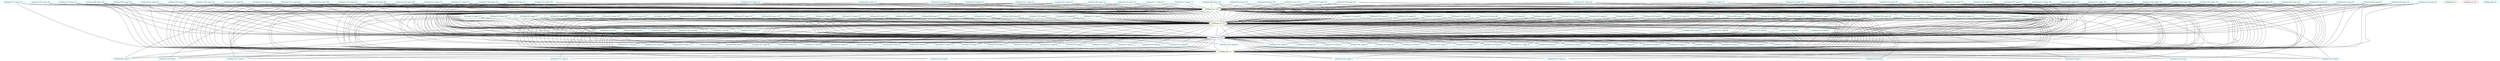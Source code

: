 graph {
"VarName('t8',temp)"[color=cyan,label="VarName('t8',temp).0"]
"VarName('t129',temp)"[color=cyan,label="VarName('t129',temp).1"]
"VarName('t128',temp)"[color=cyan,label="VarName('t128',temp).2"]
"VarName('t9',temp)"[color=cyan,label="VarName('t9',temp).3"]
"VarName('t125',temp)"[color=cyan,label="VarName('t125',temp).4"]
"VarName('t124',temp)"[color=cyan,label="VarName('t124',temp).5"]
"VarName('t127',temp)"[color=cyan,label="VarName('t127',temp).6"]
"ASMReg('edi')"[color=forestgreen,label="ASMReg('edi').7"]
"VarName('t121',temp)"[color=cyan,label="VarName('t121',temp).8"]
"VarName('t120',temp)"[color=cyan,label="VarName('t120',temp).9"]
"VarName('t123',temp)"[color=cyan,label="VarName('t123',temp).10"]
"VarName('t122',temp)"[color=cyan,label="VarName('t122',temp).11"]
"ASMReg('edx')"[color=yellow,label="ASMReg('edx').12"]
"VarName('t58',temp)"[color=cyan,label="VarName('t58',temp).13"]
"VarName('t59',temp)"[color=cyan,label="VarName('t59',temp).14"]
"VarName('t56',temp)"[color=cyan,label="VarName('t56',temp).15"]
"VarName('t57',temp)"[color=cyan,label="VarName('t57',temp).16"]
"VarName('t54',temp)"[color=cyan,label="VarName('t54',temp).17"]
"VarName('t55',temp)"[color=cyan,label="VarName('t55',temp).18"]
"VarName('t52',temp)"[color=cyan,label="VarName('t52',temp).19"]
"VarName('t53',temp)"[color=cyan,label="VarName('t53',temp).20"]
"VarName('t50',temp)"[color=cyan,label="VarName('t50',temp).21"]
"VarName('t51',temp)"[color=cyan,label="VarName('t51',temp).22"]
"VarName('a',user)"[color=cyan,label="VarName('a',user).23"]
"VarName('t126',temp)"[color=cyan,label="VarName('t126',temp).24"]
"VarName('t101',temp)"[color=cyan,label="VarName('t101',temp).25"]
"VarName('t138',temp)"[color=cyan,label="VarName('t138',temp).26"]
"VarName('t139',temp)"[color=cyan,label="VarName('t139',temp).27"]
"VarName('t136',temp)"[color=cyan,label="VarName('t136',temp).28"]
"VarName('t137',temp)"[color=cyan,label="VarName('t137',temp).29"]
"VarName('t134',temp)"[color=cyan,label="VarName('t134',temp).30"]
"VarName('t135',temp)"[color=cyan,label="VarName('t135',temp).31"]
"VarName('t132',temp)"[color=cyan,label="VarName('t132',temp).32"]
"VarName('t133',temp)"[color=cyan,label="VarName('t133',temp).33"]
"VarName('t130',temp)"[color=cyan,label="VarName('t130',temp).34"]
"VarName('t131',temp)"[color=cyan,label="VarName('t131',temp).35"]
"VarName('t38',temp)"[color=cyan,label="VarName('t38',temp).36"]
"VarName('t39',temp)"[color=cyan,label="VarName('t39',temp).37"]
"VarName('t30',temp)"[color=cyan,label="VarName('t30',temp).38"]
"VarName('t31',temp)"[color=cyan,label="VarName('t31',temp).39"]
"VarName('t32',temp)"[color=cyan,label="VarName('t32',temp).40"]
"VarName('t33',temp)"[color=cyan,label="VarName('t33',temp).41"]
"VarName('t34',temp)"[color=cyan,label="VarName('t34',temp).42"]
"VarName('t35',temp)"[color=cyan,label="VarName('t35',temp).43"]
"VarName('t36',temp)"[color=cyan,label="VarName('t36',temp).44"]
"VarName('t37',temp)"[color=cyan,label="VarName('t37',temp).45"]
"VarName('t49',temp)"[color=cyan,label="VarName('t49',temp).46"]
"VarName('t48',temp)"[color=cyan,label="VarName('t48',temp).47"]
"VarName('t45',temp)"[color=cyan,label="VarName('t45',temp).48"]
"VarName('t44',temp)"[color=cyan,label="VarName('t44',temp).49"]
"VarName('t47',temp)"[color=cyan,label="VarName('t47',temp).50"]
"VarName('t46',temp)"[color=cyan,label="VarName('t46',temp).51"]
"VarName('t41',temp)"[color=cyan,label="VarName('t41',temp).52"]
"VarName('t40',temp)"[color=cyan,label="VarName('t40',temp).53"]
"VarName('t43',temp)"[color=cyan,label="VarName('t43',temp).54"]
"VarName('t42',temp)"[color=cyan,label="VarName('t42',temp).55"]
"ASMReg('esi')"[color=brown,label="ASMReg('esi').56"]
"ASMReg('ebx')"[color=cyan,label="ASMReg('ebx').57"]
"ASMReg('esp')"[color=blue,label="ASMReg('esp').58"]
"VarName('z',user)"[color=cyan,label="VarName('z',user).59"]
"VarName('t107',temp)"[color=cyan,label="VarName('t107',temp).60"]
"VarName('t106',temp)"[color=cyan,label="VarName('t106',temp).61"]
"VarName('t105',temp)"[color=cyan,label="VarName('t105',temp).62"]
"VarName('t104',temp)"[color=cyan,label="VarName('t104',temp).63"]
"VarName('t103',temp)"[color=cyan,label="VarName('t103',temp).64"]
"VarName('t102',temp)"[color=cyan,label="VarName('t102',temp).65"]
"VarName('b',user)"[color=cyan,label="VarName('b',user).66"]
"VarName('t100',temp)"[color=cyan,label="VarName('t100',temp).67"]
"VarName('t109',temp)"[color=cyan,label="VarName('t109',temp).68"]
"VarName('t108',temp)"[color=cyan,label="VarName('t108',temp).69"]
"ASMReg('ecx')"[color=orange,label="ASMReg('ecx').70"]
"VarName('t69',temp)"[color=cyan,label="VarName('t69',temp).71"]
"VarName('t68',temp)"[color=cyan,label="VarName('t68',temp).72"]
"VarName('t63',temp)"[color=cyan,label="VarName('t63',temp).73"]
"VarName('t62',temp)"[color=cyan,label="VarName('t62',temp).74"]
"VarName('t61',temp)"[color=cyan,label="VarName('t61',temp).75"]
"VarName('t60',temp)"[color=cyan,label="VarName('t60',temp).76"]
"VarName('t67',temp)"[color=cyan,label="VarName('t67',temp).77"]
"VarName('t66',temp)"[color=cyan,label="VarName('t66',temp).78"]
"VarName('t65',temp)"[color=cyan,label="VarName('t65',temp).79"]
"VarName('t64',temp)"[color=cyan,label="VarName('t64',temp).80"]
"VarName('t110',temp)"[color=cyan,label="VarName('t110',temp).81"]
"VarName('t111',temp)"[color=cyan,label="VarName('t111',temp).82"]
"VarName('t112',temp)"[color=cyan,label="VarName('t112',temp).83"]
"VarName('t113',temp)"[color=cyan,label="VarName('t113',temp).84"]
"VarName('t114',temp)"[color=cyan,label="VarName('t114',temp).85"]
"VarName('t115',temp)"[color=cyan,label="VarName('t115',temp).86"]
"VarName('t116',temp)"[color=cyan,label="VarName('t116',temp).87"]
"VarName('t117',temp)"[color=cyan,label="VarName('t117',temp).88"]
"VarName('t118',temp)"[color=cyan,label="VarName('t118',temp).89"]
"VarName('t119',temp)"[color=cyan,label="VarName('t119',temp).90"]
"VarName('t161',temp)"[color=cyan,label="VarName('t161',temp).91"]
"VarName('t160',temp)"[color=cyan,label="VarName('t160',temp).92"]
"VarName('t163',temp)"[color=cyan,label="VarName('t163',temp).93"]
"VarName('t162',temp)"[color=cyan,label="VarName('t162',temp).94"]
"VarName('t165',temp)"[color=cyan,label="VarName('t165',temp).95"]
"VarName('t164',temp)"[color=cyan,label="VarName('t164',temp).96"]
"VarName('t167',temp)"[color=cyan,label="VarName('t167',temp).97"]
"VarName('t166',temp)"[color=cyan,label="VarName('t166',temp).98"]
"VarName('t0',temp)"[color=cyan,label="VarName('t0',temp).99"]
"VarName('t1',temp)"[color=cyan,label="VarName('t1',temp).100"]
"VarName('t2',temp)"[color=cyan,label="VarName('t2',temp).101"]
"VarName('t3',temp)"[color=cyan,label="VarName('t3',temp).102"]
"VarName('t4',temp)"[color=cyan,label="VarName('t4',temp).103"]
"VarName('t5',temp)"[color=cyan,label="VarName('t5',temp).104"]
"VarName('t6',temp)"[color=cyan,label="VarName('t6',temp).105"]
"VarName('y',user)"[color=cyan,label="VarName('y',user).106"]
"VarName('t98',temp)"[color=cyan,label="VarName('t98',temp).107"]
"VarName('t99',temp)"[color=cyan,label="VarName('t99',temp).108"]
"VarName('c',user)"[color=cyan,label="VarName('c',user).109"]
"VarName('t92',temp)"[color=cyan,label="VarName('t92',temp).110"]
"VarName('t93',temp)"[color=cyan,label="VarName('t93',temp).111"]
"VarName('t90',temp)"[color=cyan,label="VarName('t90',temp).112"]
"VarName('t91',temp)"[color=cyan,label="VarName('t91',temp).113"]
"VarName('t96',temp)"[color=cyan,label="VarName('t96',temp).114"]
"VarName('t97',temp)"[color=cyan,label="VarName('t97',temp).115"]
"VarName('t94',temp)"[color=cyan,label="VarName('t94',temp).116"]
"VarName('t95',temp)"[color=cyan,label="VarName('t95',temp).117"]
"VarName('t7',temp)"[color=cyan,label="VarName('t7',temp).118"]
"VarName('t74',temp)"[color=cyan,label="VarName('t74',temp).119"]
"ASMReg('eax')"[color=green,label="ASMReg('eax').120"]
"VarName('t76',temp)"[color=cyan,label="VarName('t76',temp).121"]
"VarName('t77',temp)"[color=cyan,label="VarName('t77',temp).122"]
"VarName('t70',temp)"[color=cyan,label="VarName('t70',temp).123"]
"VarName('t71',temp)"[color=cyan,label="VarName('t71',temp).124"]
"VarName('t72',temp)"[color=cyan,label="VarName('t72',temp).125"]
"VarName('t73',temp)"[color=cyan,label="VarName('t73',temp).126"]
"VarName('t78',temp)"[color=cyan,label="VarName('t78',temp).127"]
"VarName('t79',temp)"[color=cyan,label="VarName('t79',temp).128"]
"VarName('t89',temp)"[color=cyan,label="VarName('t89',temp).129"]
"VarName('t88',temp)"[color=cyan,label="VarName('t88',temp).130"]
"VarName('t81',temp)"[color=cyan,label="VarName('t81',temp).131"]
"VarName('t80',temp)"[color=cyan,label="VarName('t80',temp).132"]
"VarName('t83',temp)"[color=cyan,label="VarName('t83',temp).133"]
"VarName('t82',temp)"[color=cyan,label="VarName('t82',temp).134"]
"VarName('t85',temp)"[color=cyan,label="VarName('t85',temp).135"]
"VarName('t84',temp)"[color=cyan,label="VarName('t84',temp).136"]
"VarName('t87',temp)"[color=cyan,label="VarName('t87',temp).137"]
"VarName('t86',temp)"[color=cyan,label="VarName('t86',temp).138"]
"VarName('t149',temp)"[color=cyan,label="VarName('t149',temp).139"]
"VarName('t148',temp)"[color=cyan,label="VarName('t148',temp).140"]
"VarName('t143',temp)"[color=cyan,label="VarName('t143',temp).141"]
"VarName('t142',temp)"[color=cyan,label="VarName('t142',temp).142"]
"VarName('t141',temp)"[color=cyan,label="VarName('t141',temp).143"]
"VarName('t140',temp)"[color=cyan,label="VarName('t140',temp).144"]
"VarName('t147',temp)"[color=cyan,label="VarName('t147',temp).145"]
"VarName('t146',temp)"[color=cyan,label="VarName('t146',temp).146"]
"VarName('t145',temp)"[color=cyan,label="VarName('t145',temp).147"]
"VarName('t144',temp)"[color=cyan,label="VarName('t144',temp).148"]
"VarName('t29',temp)"[color=cyan,label="VarName('t29',temp).149"]
"VarName('t28',temp)"[color=cyan,label="VarName('t28',temp).150"]
"VarName('t27',temp)"[color=cyan,label="VarName('t27',temp).151"]
"VarName('t26',temp)"[color=cyan,label="VarName('t26',temp).152"]
"VarName('t25',temp)"[color=cyan,label="VarName('t25',temp).153"]
"VarName('t24',temp)"[color=cyan,label="VarName('t24',temp).154"]
"VarName('t23',temp)"[color=cyan,label="VarName('t23',temp).155"]
"VarName('t22',temp)"[color=cyan,label="VarName('t22',temp).156"]
"VarName('t21',temp)"[color=cyan,label="VarName('t21',temp).157"]
"VarName('t20',temp)"[color=cyan,label="VarName('t20',temp).158"]
"VarName('x',user)"[color=cyan,label="VarName('x',user).159"]
"VarName('t154',temp)"[color=cyan,label="VarName('t154',temp).160"]
"VarName('t155',temp)"[color=cyan,label="VarName('t155',temp).161"]
"VarName('t156',temp)"[color=cyan,label="VarName('t156',temp).162"]
"VarName('t157',temp)"[color=cyan,label="VarName('t157',temp).163"]
"VarName('t150',temp)"[color=cyan,label="VarName('t150',temp).164"]
"VarName('t151',temp)"[color=cyan,label="VarName('t151',temp).165"]
"VarName('t152',temp)"[color=cyan,label="VarName('t152',temp).166"]
"VarName('t153',temp)"[color=cyan,label="VarName('t153',temp).167"]
"VarName('t158',temp)"[color=cyan,label="VarName('t158',temp).168"]
"VarName('t159',temp)"[color=cyan,label="VarName('t159',temp).169"]
"VarName('t12',temp)"[color=cyan,label="VarName('t12',temp).170"]
"VarName('t13',temp)"[color=cyan,label="VarName('t13',temp).171"]
"VarName('t10',temp)"[color=cyan,label="VarName('t10',temp).172"]
"VarName('t11',temp)"[color=cyan,label="VarName('t11',temp).173"]
"VarName('t16',temp)"[color=cyan,label="VarName('t16',temp).174"]
"VarName('t17',temp)"[color=cyan,label="VarName('t17',temp).175"]
"VarName('t14',temp)"[color=cyan,label="VarName('t14',temp).176"]
"VarName('t15',temp)"[color=cyan,label="VarName('t15',temp).177"]
"VarName('t18',temp)"[color=cyan,label="VarName('t18',temp).178"]
"VarName('t19',temp)"[color=cyan,label="VarName('t19',temp).179"]
"VarName('t75',temp)"[color=cyan,label="VarName('t75',temp).180"]

"VarName('t89',temp)" -- "ASMReg('ecx')"
"VarName('t18',temp)" -- "ASMReg('edx')"
"ASMReg('esp')" -- "VarName('t30',temp)"
"VarName('t27',temp)" -- "ASMReg('edx')"
"VarName('t74',temp)" -- "ASMReg('edx')"
"VarName('t106',temp)" -- "ASMReg('edx')"
"ASMReg('eax')" -- "VarName('t38',temp)"
"ASMReg('eax')" -- "VarName('t65',temp)"
"VarName('c',user)" -- "ASMReg('esp')"
"ASMReg('eax')" -- "VarName('t165',temp)"
"ASMReg('eax')" -- "VarName('t33',temp)"
"ASMReg('eax')" -- "VarName('t47',temp)"
"VarName('t132',temp)" -- "ASMReg('edx')"
"VarName('t50',temp)" -- "ASMReg('edx')"
"ASMReg('eax')" -- "VarName('t121',temp)"
"VarName('t54',temp)" -- "ASMReg('edx')"
"VarName('t96',temp)" -- "ASMReg('edx')"
"VarName('t115',temp)" -- "ASMReg('esp')"
"VarName('t63',temp)" -- "ASMReg('edx')"
"VarName('t149',temp)" -- "ASMReg('esp')"
"ASMReg('ecx')" -- "VarName('t35',temp)"
"VarName('t28',temp)" -- "ASMReg('ecx')"
"VarName('t141',temp)" -- "ASMReg('eax')"
"ASMReg('esp')" -- "VarName('t52',temp)"
"VarName('t165',temp)" -- "ASMReg('esp')"
"ASMReg('eax')" -- "ASMReg('edx')"
"VarName('t4',temp)" -- "ASMReg('ecx')"
"VarName('t5',temp)" -- "ASMReg('esp')"
"VarName('t15',temp)" -- "ASMReg('eax')"
"ASMReg('esp')" -- "VarName('t39',temp)"
"VarName('t18',temp)" -- "ASMReg('esp')"
"VarName('t34',temp)" -- "ASMReg('edx')"
"VarName('t17',temp)" -- "ASMReg('esp')"
"VarName('t11',temp)" -- "ASMReg('ecx')"
"ASMReg('ecx')" -- "VarName('t139',temp)"
"ASMReg('esp')" -- "VarName('t9',temp)"
"VarName('t112',temp)" -- "ASMReg('edx')"
"ASMReg('ecx')" -- "VarName('t106',temp)"
"VarName('t70',temp)" -- "ASMReg('esp')"
"ASMReg('esp')" -- "VarName('t135',temp)"
"ASMReg('ecx')" -- "VarName('a',user)"
"VarName('t21',temp)" -- "ASMReg('ecx')"
"ASMReg('eax')" -- "VarName('t128',temp)"
"VarName('t11',temp)" -- "ASMReg('esp')"
"VarName('t151',temp)" -- "ASMReg('esp')"
"VarName('t78',temp)" -- "ASMReg('ecx')"
"ASMReg('ecx')" -- "VarName('t32',temp)"
"VarName('t99',temp)" -- "ASMReg('edx')"
"ASMReg('eax')" -- "VarName('t102',temp)"
"VarName('t28',temp)" -- "ASMReg('edx')"
"VarName('t96',temp)" -- "ASMReg('esp')"
"VarName('t66',temp)" -- "ASMReg('ecx')"
"VarName('t152',temp)" -- "ASMReg('eax')"
"VarName('t149',temp)" -- "ASMReg('eax')"
"VarName('t140',temp)" -- "ASMReg('eax')"
"VarName('t95',temp)" -- "ASMReg('esp')"
"VarName('t165',temp)" -- "ASMReg('edx')"
"VarName('t81',temp)" -- "ASMReg('eax')"
"ASMReg('ecx')" -- "VarName('t123',temp)"
"ASMReg('ecx')" -- "VarName('t132',temp)"
"ASMReg('eax')" -- "VarName('t93',temp)"
"VarName('t100',temp)" -- "ASMReg('edx')"
"ASMReg('edx')" -- "VarName('t8',temp)"
"VarName('t157',temp)" -- "ASMReg('esp')"
"ASMReg('ecx')" -- "VarName('t109',temp)"
"VarName('t45',temp)" -- "ASMReg('edx')"
"ASMReg('eax')" -- "VarName('t49',temp)"
"ASMReg('eax')" -- "VarName('t51',temp)"
"ASMReg('esp')" -- "VarName('a',user)"
"VarName('t114',temp)" -- "ASMReg('esp')"
"ASMReg('eax')" -- "VarName('c',user)"
"ASMReg('eax')" -- "VarName('t133',temp)"
"ASMReg('edx')" -- "VarName('t120',temp)"
"ASMReg('esp')" -- "VarName('t44',temp)"
"ASMReg('ecx')" -- "VarName('t55',temp)"
"VarName('t86',temp)" -- "ASMReg('esp')"
"VarName('t166',temp)" -- "ASMReg('edx')"
"ASMReg('ecx')" -- "VarName('t44',temp)"
"ASMReg('eax')" -- "VarName('t3',temp)"
"VarName('t88',temp)" -- "ASMReg('ecx')"
"VarName('t16',temp)" -- "ASMReg('esp')"
"ASMReg('ecx')" -- "VarName('t120',temp)"
"ASMReg('ecx')" -- "VarName('t54',temp)"
"ASMReg('esp')" -- "VarName('t35',temp)"
"ASMReg('eax')" -- "VarName('t98',temp)"
"VarName('t167',temp)" -- "ASMReg('esp')"
"ASMReg('eax')" -- "VarName('t35',temp)"
"ASMReg('eax')" -- "VarName('t60',temp)"
"ASMReg('eax')" -- "VarName('t160',temp)"
"VarName('t119',temp)" -- "ASMReg('edx')"
"VarName('t135',temp)" -- "ASMReg('edx')"
"VarName('t38',temp)" -- "ASMReg('edx')"
"ASMReg('esp')" -- "VarName('t101',temp)"
"VarName('t157',temp)" -- "ASMReg('eax')"
"VarName('t14',temp)" -- "ASMReg('ecx')"
"VarName('t57',temp)" -- "ASMReg('edx')"
"VarName('t91',temp)" -- "ASMReg('edx')"
"ASMReg('eax')" -- "VarName('t138',temp)"
"ASMReg('eax')" -- "VarName('t124',temp)"
"VarName('t150',temp)" -- "ASMReg('edx')"
"VarName('t17',temp)" -- "ASMReg('ecx')"
"ASMReg('eax')" -- "VarName('t116',temp)"
"ASMReg('eax')" -- "VarName('t4',temp)"
"VarName('t5',temp)" -- "ASMReg('ecx')"
"VarName('t12',temp)" -- "ASMReg('esp')"
"VarName('t33',temp)" -- "ASMReg('edx')"
"VarName('t97',temp)" -- "ASMReg('ecx')"
"ASMReg('esp')" -- "VarName('t32',temp)"
"VarName('x',user)" -- "ASMReg('esp')"
"VarName('t83',temp)" -- "ASMReg('esp')"
"VarName('t130',temp)" -- "ASMReg('edx')"
"VarName('t29',temp)" -- "ASMReg('esp')"
"ASMReg('eax')" -- "VarName('t67',temp)"
"VarName('t134',temp)" -- "ASMReg('edx')"
"VarName('t156',temp)" -- "ASMReg('eax')"
"VarName('t16',temp)" -- "ASMReg('edx')"
"ASMReg('eax')" -- "VarName('t45',temp)"
"VarName('t6',temp)" -- "ASMReg('ecx')"
"VarName('t90',temp)" -- "ASMReg('edx')"
"ASMReg('esp')" -- "VarName('t132',temp)"
"VarName('t166',temp)" -- "ASMReg('esp')"
"VarName('t20',temp)" -- "ASMReg('ecx')"
"VarName('t154',temp)" -- "ASMReg('ecx')"
"VarName('t17',temp)" -- "ASMReg('eax')"
"VarName('t78',temp)" -- "ASMReg('esp')"
"VarName('t87',temp)" -- "ASMReg('esp')"
"ASMReg('ecx')" -- "VarName('t37',temp)"
"ASMReg('eax')" -- "VarName('t105',temp)"
"VarName('t114',temp)" -- "ASMReg('edx')"
"ASMReg('esp')" -- "VarName('t50',temp)"
"ASMReg('ecx')" -- "VarName('t59',temp)"
"VarName('t32',temp)" -- "ASMReg('edx')"
"ASMReg('ecx')" -- "VarName('t48',temp)"
"VarName('t5',temp)" -- "ASMReg('edx')"
"VarName('t166',temp)" -- "ASMReg('ecx')"
"VarName('t65',temp)" -- "ASMReg('ecx')"
"VarName('t100',temp)" -- "ASMReg('esp')"
"VarName('t80',temp)" -- "ASMReg('ecx')"
"VarName('t72',temp)" -- "ASMReg('eax')"
"ASMReg('ecx')" -- "VarName('t104',temp)"
"VarName('y',user)" -- "ASMReg('edx')"
"VarName('t98',temp)" -- "ASMReg('esp')"
"VarName('t2',temp)" -- "ASMReg('esp')"
"VarName('t21',temp)" -- "ASMReg('eax')"
"ASMReg('esp')" -- "VarName('t128',temp)"
"VarName('t14',temp)" -- "ASMReg('eax')"
"VarName('t51',temp)" -- "ASMReg('edx')"
"VarName('t89',temp)" -- "ASMReg('eax')"
"VarName('t164',temp)" -- "ASMReg('ecx')"
"VarName('t143',temp)" -- "ASMReg('esp')"
"ASMReg('eax')" -- "VarName('t134',temp)"
"ASMReg('esp')" -- "VarName('t59',temp)"
"VarName('t80',temp)" -- "ASMReg('esp')"
"ASMReg('ecx')" -- "VarName('t52',temp)"
"ASMReg('ecx')" -- "VarName('b',user)"
"VarName('t88',temp)" -- "ASMReg('edx')"
"VarName('t27',temp)" -- "ASMReg('ecx')"
"VarName('t70',temp)" -- "ASMReg('edx')"
"VarName('t102',temp)" -- "ASMReg('edx')"
"ASMReg('ecx')" -- "VarName('t130',temp)"
"ASMReg('eax')" -- "VarName('t59',temp)"
"VarName('t150',temp)" -- "ASMReg('eax')"
"VarName('t81',temp)" -- "ASMReg('edx')"
"ASMReg('eax')" -- "VarName('t95',temp)"
"ASMReg('eax')" -- "VarName('t32',temp)"
"ASMReg('eax')" -- "VarName('t53',temp)"
"ASMReg('ecx')" -- "VarName('t8',temp)"
"VarName('t13',temp)" -- "ASMReg('eax')"
"VarName('t1',temp)" -- "ASMReg('edx')"
"VarName('t15',temp)" -- "ASMReg('ecx')"
"VarName('t160',temp)" -- "ASMReg('esp')"
"VarName('t164',temp)" -- "ASMReg('edx')"
"ASMReg('esp')" -- "VarName('t125',temp)"
"VarName('t19',temp)" -- "ASMReg('ecx')"
"ASMReg('esp')" -- "VarName('t46',temp)"
"VarName('t157',temp)" -- "ASMReg('edx')"
"ASMReg('ecx')" -- "VarName('t46',temp)"
"ASMReg('eax')" -- "VarName('t113',temp)"
"ASMReg('eax')" -- "VarName('t1',temp)"
"VarName('t73',temp)" -- "ASMReg('eax')"
"VarName('t82',temp)" -- "ASMReg('eax')"
"ASMReg('esp')" -- "VarName('t37',temp)"
"ASMReg('eax')" -- "VarName('t50',temp)"
"VarName('t116',temp)" -- "ASMReg('ecx')"
"VarName('t137',temp)" -- "ASMReg('edx')"
"VarName('t36',temp)" -- "ASMReg('edx')"
"ASMReg('eax')" -- "VarName('t58',temp)"
"ASMReg('eax')" -- "VarName('t62',temp)"
"ASMReg('eax')" -- "VarName('t166',temp)"
"VarName('t146',temp)" -- "ASMReg('edx')"
"VarName('t11',temp)" -- "ASMReg('edx')"
"VarName('t6',temp)" -- "ASMReg('esp')"
"VarName('t93',temp)" -- "ASMReg('edx')"
"ASMReg('esp')" -- "VarName('t127',temp)"
"VarName('t91',temp)" -- "ASMReg('ecx')"
"VarName('t0',temp)" -- "ASMReg('edx')"
"VarName('t155',temp)" -- "ASMReg('ecx')"
"VarName('t85',temp)" -- "ASMReg('ecx')"
"VarName('a',user)" -- "ASMReg('edx')"
"VarName('t81',temp)" -- "ASMReg('esp')"
"VarName('t147',temp)" -- "ASMReg('edx')"
"VarName('t113',temp)" -- "ASMReg('edx')"
"ASMReg('ecx')" -- "VarName('t38',temp)"
"ASMReg('eax')" -- "VarName('t114',temp)"
"ASMReg('eax')" -- "VarName('t108',temp)"
"VarName('t31',temp)" -- "ASMReg('edx')"
"VarName('t94',temp)" -- "ASMReg('ecx')"
"VarName('t142',temp)" -- "ASMReg('eax')"
"ASMReg('ecx')" -- "VarName('t129',temp)"
"VarName('t65',temp)" -- "ASMReg('esp')"
"ASMReg('eax')" -- "VarName('t69',temp)"
"ASMReg('ecx')" -- "VarName('t103',temp)"
"VarName('t24',temp)" -- "ASMReg('ecx')"
"VarName('t70',temp)" -- "ASMReg('eax')"
"VarName('t150',temp)" -- "ASMReg('ecx')"
"ASMReg('eax')" -- "VarName('t163',temp)"
"ASMReg('esp')" -- "VarName('t130',temp)"
"VarName('t167',temp)" -- "ASMReg('ecx')"
"VarName('t0',temp)" -- "ASMReg('ecx')"
"VarName('t7',temp)" -- "ASMReg('esp')"
"ASMReg('ecx')" -- "VarName('t31',temp)"
"ASMReg('eax')" -- "VarName('t107',temp)"
"ASMReg('esp')" -- "VarName('t56',temp)"
"VarName('t74',temp)" -- "ASMReg('esp')"
"VarName('t143',temp)" -- "ASMReg('eax')"
"VarName('t26',temp)" -- "ASMReg('ecx')"
"VarName('t141',temp)" -- "ASMReg('esp')"
"VarName('t67',temp)" -- "ASMReg('edx')"
"VarName('t77',temp)" -- "ASMReg('edx')"
"VarName('t91',temp)" -- "ASMReg('esp')"
"VarName('t7',temp)" -- "ASMReg('ecx')"
"VarName('t146',temp)" -- "ASMReg('esp')"
"VarName('t148',temp)" -- "ASMReg('esp')"
"ASMReg('ecx')" -- "VarName('t39',temp)"
"VarName('t131',temp)" -- "ASMReg('edx')"
"VarName('t161',temp)" -- "ASMReg('edx')"
"VarName('t12',temp)" -- "ASMReg('ecx')"
"ASMReg('eax')" -- "VarName('t115',temp)"
"ASMReg('eax')" -- "VarName('t54',temp)"
"ASMReg('esp')" -- "VarName('t139',temp)"
"ASMReg('eax')" -- "ASMReg('eax')"
"VarName('x',user)" -- "ASMReg('ecx')"
"VarName('t25',temp)" -- "ASMReg('eax')"
"VarName('t2',temp)" -- "ASMReg('ecx')"
"ASMReg('eax')" -- "VarName('t136',temp)"
"ASMReg('edx')" -- "VarName('t123',temp)"
"VarName('t85',temp)" -- "ASMReg('eax')"
"ASMReg('esp')" -- "VarName('t41',temp)"
"ASMReg('ecx')" -- "VarName('t50',temp)"
"ASMReg('ecx')" -- "VarName('t41',temp)"
"ASMReg('eax')" -- "VarName('a',user)"
"ASMReg('eax')" -- "VarName('t118',temp)"
"VarName('t159',temp)" -- "ASMReg('esp')"
"ASMReg('eax')" -- "VarName('t74',temp)"
"VarName('t152',temp)" -- "ASMReg('edx')"
"VarName('t85',temp)" -- "ASMReg('esp')"
"ASMReg('ecx')" -- "VarName('t127',temp)"
"VarName('t72',temp)" -- "ASMReg('ecx')"
"ASMReg('ecx')" -- "VarName('t136',temp)"
"VarName('t117',temp)" -- "ASMReg('ecx')"
"ASMReg('eax')" -- "ASMReg('esp')"
"ASMReg('eax')" -- "VarName('t97',temp)"
"VarName('t154',temp)" -- "ASMReg('eax')"
"ASMReg('eax')" -- "VarName('t30',temp)"
"VarName('b',user)" -- "ASMReg('esp')"
"VarName('t161',temp)" -- "ASMReg('ecx')"
"VarName('t144',temp)" -- "ASMReg('esp')"
"ASMReg('esp')" -- "VarName('t122',temp)"
"VarName('t155',temp)" -- "ASMReg('edx')"
"VarName('t41',temp)" -- "ASMReg('edx')"
"VarName('t84',temp)" -- "ASMReg('ecx')"
"VarName('t159',temp)" -- "ASMReg('edx')"
"ASMReg('eax')" -- "VarName('t2',temp)"
"ASMReg('eax')" -- "ASMReg('ecx')"
"VarName('t140',temp)" -- "ASMReg('edx')"
"ASMReg('esp')" -- "VarName('t48',temp)"
"ASMReg('ecx')" -- "VarName('t125',temp)"
"ASMReg('eax')" -- "VarName('t111',temp)"
"ASMReg('eax')" -- "VarName('t7',temp)"
"VarName('t159',temp)" -- "ASMReg('eax')"
"VarName('t116',temp)" -- "ASMReg('edx')"
"ASMReg('esp')" -- "VarName('t31',temp)"
"VarName('t107',temp)" -- "ASMReg('edx')"
"VarName('t153',temp)" -- "ASMReg('eax')"
"VarName('t82',temp)" -- "ASMReg('ecx')"
"VarName('t58',temp)" -- "ASMReg('edx')"
"ASMReg('eax')" -- "VarName('t39',temp)"
"ASMReg('eax')" -- "VarName('t64',temp)"
"ASMReg('eax')" -- "VarName('t164',temp)"
"VarName('t23',temp)" -- "ASMReg('ecx')"
"VarName('t73',temp)" -- "ASMReg('ecx')"
"VarName('t29',temp)" -- "ASMReg('eax')"
"ASMReg('eax')" -- "VarName('t46',temp)"
"ASMReg('esp')" -- "VarName('t129',temp)"
"VarName('t145',temp)" -- "ASMReg('edx')"
"VarName('x',user)" -- "ASMReg('eax')"
"VarName('t1',temp)" -- "ASMReg('ecx')"
"ASMReg('eax')" -- "VarName('t120',temp)"
"VarName('t12',temp)" -- "ASMReg('eax')"
"VarName('t158',temp)" -- "ASMReg('esp')"
"ASMReg('esp')" -- "VarName('t53',temp)"
"VarName('t53',temp)" -- "ASMReg('edx')"
"VarName('t95',temp)" -- "ASMReg('edx')"
"VarName('t26',temp)" -- "ASMReg('esp')"
"VarName('t156',temp)" -- "ASMReg('ecx')"
"VarName('t60',temp)" -- "ASMReg('edx')"
"VarName('z',user)" -- "ASMReg('edx')"
"ASMReg('eax')" -- "VarName('t90',temp)"
"VarName('t146',temp)" -- "ASMReg('ecx')"
"VarName('t109',temp)" -- "ASMReg('esp')"
"VarName('t28',temp)" -- "ASMReg('esp')"
"VarName('t14',temp)" -- "ASMReg('edx')"
"VarName('t25',temp)" -- "ASMReg('edx')"
"VarName('t72',temp)" -- "ASMReg('edx')"
"VarName('t37',temp)" -- "ASMReg('edx')"
"VarName('t76',temp)" -- "ASMReg('edx')"
"ASMReg('ecx')" -- "VarName('t101',temp)"
"ASMReg('edx')" -- "VarName('t124',temp)"
"ASMReg('eax')" -- "VarName('t41',temp)"
"VarName('t162',temp)" -- "ASMReg('esp')"
"VarName('t10',temp)" -- "ASMReg('edx')"
"ASMReg('esp')" -- "VarName('t136',temp)"
"VarName('t79',temp)" -- "ASMReg('esp')"
"VarName('t145',temp)" -- "ASMReg('ecx')"
"VarName('c',user)" -- "ASMReg('ecx')"
"VarName('t28',temp)" -- "ASMReg('eax')"
"VarName('t61',temp)" -- "ASMReg('esp')"
"ASMReg('ecx')" -- "VarName('t33',temp)"
"ASMReg('edx')" -- "VarName('t128',temp)"
"VarName('t65',temp)" -- "ASMReg('edx')"
"ASMReg('eax')" -- "VarName('t101',temp)"
"ASMReg('esp')" -- "VarName('t54',temp)"
"VarName('t61',temp)" -- "ASMReg('edx')"
"ASMReg('eax')" -- "VarName('y',user)"
"VarName('t79',temp)" -- "ASMReg('edx')"
"VarName('t15',temp)" -- "ASMReg('esp')"
"VarName('t151',temp)" -- "ASMReg('ecx')"
"VarName('t80',temp)" -- "ASMReg('eax')"
"VarName('t111',temp)" -- "ASMReg('esp')"
"ASMReg('ecx')" -- "VarName('t122',temp)"
"VarName('t116',temp)" -- "ASMReg('esp')"
"ASMReg('ecx')" -- "VarName('t133',temp)"
"VarName('t63',temp)" -- "ASMReg('esp')"
"ASMReg('esp')" -- "VarName('t55',temp)"
"VarName('t25',temp)" -- "ASMReg('esp')"
"VarName('t68',temp)" -- "ASMReg('esp')"
"ASMReg('ecx')" -- "VarName('t108',temp)"
"VarName('t160',temp)" -- "ASMReg('ecx')"
"ASMReg('eax')" -- "VarName('t48',temp)"
"ASMReg('eax')" -- "VarName('t56',temp)"
"VarName('t108',temp)" -- "ASMReg('esp')"
"VarName('z',user)" -- "ASMReg('esp')"
"VarName('t153',temp)" -- "ASMReg('esp')"
"VarName('t95',temp)" -- "ASMReg('ecx')"
"VarName('t157',temp)" -- "ASMReg('ecx')"
"VarName('t46',temp)" -- "ASMReg('edx')"
"VarName('t87',temp)" -- "ASMReg('ecx')"
"VarName('c',user)" -- "ASMReg('edx')"
"VarName('t13',temp)" -- "ASMReg('edx')"
"VarName('t142',temp)" -- "ASMReg('esp')"
"ASMReg('eax')" -- "VarName('t130',temp)"
"ASMReg('edx')" -- "VarName('t121',temp)"
"VarName('t99',temp)" -- "ASMReg('ecx')"
"ASMReg('esp')" -- "VarName('t43',temp)"
"ASMReg('esp')" -- "VarName('t120',temp)"
"ASMReg('ecx')" -- "VarName('t56',temp)"
"VarName('t27',temp)" -- "ASMReg('esp')"
"ASMReg('ecx')" -- "VarName('t43',temp)"
"ASMReg('esp')" -- "ASMReg('esp')"
"VarName('t76',temp)" -- "ASMReg('eax')"
"VarName('t20',temp)" -- "ASMReg('edx')"
"VarName('t111',temp)" -- "ASMReg('edx')"
"ASMReg('ecx')" -- "VarName('t134',temp)"
"ASMReg('eax')" -- "VarName('t99',temp)"
"VarName('t114',temp)" -- "ASMReg('ecx')"
"VarName('t74',temp)" -- "ASMReg('ecx')"
"VarName('t22',temp)" -- "ASMReg('ecx')"
"ASMReg('eax')" -- "VarName('t36',temp)"
"VarName('t118',temp)" -- "ASMReg('edx')"
"VarName('t112',temp)" -- "ASMReg('esp')"
"VarName('t43',temp)" -- "ASMReg('edx')"
"VarName('t81',temp)" -- "ASMReg('ecx')"
"VarName('t47',temp)" -- "ASMReg('edx')"
"VarName('t85',temp)" -- "ASMReg('edx')"
"VarName('t56',temp)" -- "ASMReg('edx')"
"ASMReg('esp')" -- "VarName('t124',temp)"
"VarName('t142',temp)" -- "ASMReg('edx')"
"VarName('t22',temp)" -- "ASMReg('eax')"
"VarName('t21',temp)" -- "ASMReg('edx')"
"ASMReg('esp')" -- "ASMReg('edx')"
"ASMReg('eax')" -- "VarName('t139',temp)"
"ASMReg('eax')" -- "VarName('t127',temp)"
"ASMReg('ecx')" -- "VarName('z',user)"
"VarName('t2',temp)" -- "ASMReg('edx')"
"VarName('t76',temp)" -- "ASMReg('esp')"
"VarName('t19',temp)" -- "ASMReg('esp')"
"VarName('t158',temp)" -- "ASMReg('ecx')"
"VarName('t14',temp)" -- "ASMReg('esp')"
"ASMReg('eax')" -- "VarName('t117',temp)"
"ASMReg('eax')" -- "VarName('t5',temp)"
"VarName('t138',temp)" -- "ASMReg('edx')"
"VarName('t110',temp)" -- "ASMReg('esp')"
"ASMReg('eax')" -- "VarName('t44',temp)"
"ASMReg('ecx')" -- "VarName('t121',temp)"
"VarName('t109',temp)" -- "ASMReg('edx')"
"VarName('t153',temp)" -- "ASMReg('edx')"
"ASMReg('esp')" -- "VarName('t33',temp)"
"VarName('t98',temp)" -- "ASMReg('edx')"
"VarName('t26',temp)" -- "ASMReg('edx')"
"VarName('t75',temp)" -- "ASMReg('edx')"
"ASMReg('eax')" -- "VarName('t66',temp)"
"VarName('t149',temp)" -- "ASMReg('edx')"
"VarName('t87',temp)" -- "ASMReg('eax')"
"VarName('t152',temp)" -- "ASMReg('esp')"
"VarName('t20',temp)" -- "ASMReg('esp')"
"VarName('t133',temp)" -- "ASMReg('edx')"
"ASMReg('esp')" -- "VarName('t133',temp)"
"VarName('t145',temp)" -- "ASMReg('esp')"
"VarName('t144',temp)" -- "ASMReg('ecx')"
"VarName('t90',temp)" -- "ASMReg('ecx')"
"VarName('t146',temp)" -- "ASMReg('eax')"
"VarName('t126',temp)" -- "ASMReg('edx')"
"VarName('t94',temp)" -- "ASMReg('edx')"
"VarName('t15',temp)" -- "ASMReg('edx')"
"VarName('t97',temp)" -- "ASMReg('edx')"
"VarName('t26',temp)" -- "ASMReg('eax')"
"ASMReg('ecx')" -- "VarName('t34',temp)"
"ASMReg('eax')" -- "VarName('t104',temp)"
"ASMReg('esp')" -- "VarName('t51',temp)"
"VarName('t4',temp)" -- "ASMReg('edx')"
"VarName('t152',temp)" -- "ASMReg('ecx')"
"VarName('t147',temp)" -- "ASMReg('ecx')"
"ASMReg('esp')" -- "VarName('t38',temp)"
"VarName('t117',temp)" -- "ASMReg('edx')"
"VarName('t90',temp)" -- "ASMReg('esp')"
"VarName('t62',temp)" -- "ASMReg('esp')"
"VarName('t35',temp)" -- "ASMReg('edx')"
"VarName('t92',temp)" -- "ASMReg('ecx')"
"ASMReg('ecx')" -- "VarName('t138',temp)"
"VarName('t97',temp)" -- "ASMReg('esp')"
"ASMReg('esp')" -- "VarName('t8',temp)"
"VarName('t59',temp)" -- "ASMReg('edx')"
"VarName('t163',temp)" -- "ASMReg('ecx')"
"ASMReg('ecx')" -- "VarName('t107',temp)"
"VarName('t24',temp)" -- "ASMReg('edx')"
"VarName('t20',temp)" -- "ASMReg('eax')"
"VarName('t10',temp)" -- "ASMReg('esp')"
"ASMReg('esp')" -- "VarName('t134',temp)"
"VarName('t155',temp)" -- "ASMReg('esp')"
"VarName('t165',temp)" -- "ASMReg('ecx')"
"ASMReg('eax')" -- "VarName('t129',temp)"
"VarName('t60',temp)" -- "ASMReg('esp')"
"ASMReg('ecx')" -- "VarName('t135',temp)"
"VarName('t92',temp)" -- "ASMReg('esp')"
"VarName('t75',temp)" -- "ASMReg('esp')"
"VarName('b',user)" -- "ASMReg('edx')"
"VarName('t64',temp)" -- "ASMReg('ecx')"
"ASMReg('eax')" -- "VarName('t103',temp)"
"ASMReg('ecx')" -- "VarName('t53',temp)"
"VarName('t158',temp)" -- "ASMReg('eax')"
"VarName('t89',temp)" -- "ASMReg('edx')"
"VarName('t1',temp)" -- "ASMReg('esp')"
"ASMReg('esp')" -- "VarName('t138',temp)"
"VarName('t62',temp)" -- "ASMReg('edx')"
"VarName('t84',temp)" -- "ASMReg('esp')"
"ASMReg('ecx')" -- "VarName('t124',temp)"
"VarName('t151',temp)" -- "ASMReg('eax')"
"VarName('t11',temp)" -- "ASMReg('eax')"
"ASMReg('ecx')" -- "VarName('t131',temp)"
"VarName('t75',temp)" -- "ASMReg('ecx')"
"VarName('t24',temp)" -- "ASMReg('esp')"
"ASMReg('eax')" -- "VarName('t92',temp)"
"VarName('t73',temp)" -- "ASMReg('edx')"
"VarName('t112',temp)" -- "ASMReg('ecx')"
"VarName('t148',temp)" -- "ASMReg('eax')"
"VarName('t21',temp)" -- "ASMReg('esp')"
"VarName('t107',temp)" -- "ASMReg('esp')"
"ASMReg('ecx')" -- "VarName('t9',temp)"
"VarName('t44',temp)" -- "ASMReg('edx')"
"VarName('t82',temp)" -- "ASMReg('edx')"
"VarName('t88',temp)" -- "ASMReg('eax')"
"VarName('t82',temp)" -- "ASMReg('esp')"
"ASMReg('eax')" -- "VarName('t132',temp)"
"ASMReg('edx')" -- "VarName('t127',temp)"
"VarName('t159',temp)" -- "ASMReg('ecx')"
"ASMReg('esp')" -- "VarName('t45',temp)"
"VarName('t73',temp)" -- "ASMReg('esp')"
"VarName('t64',temp)" -- "ASMReg('edx')"
"VarName('t113',temp)" -- "ASMReg('ecx')"
"ASMReg('ecx')" -- "VarName('t45',temp)"
"VarName('t110',temp)" -- "ASMReg('ecx')"
"VarName('t149',temp)" -- "ASMReg('ecx')"
"VarName('t141',temp)" -- "ASMReg('edx')"
"VarName('t93',temp)" -- "ASMReg('esp')"
"VarName('t103',temp)" -- "ASMReg('esp')"
"ASMReg('esp')" -- "VarName('t34',temp)"
"VarName('t86',temp)" -- "ASMReg('eax')"
"VarName('t136',temp)" -- "ASMReg('edx')"
"ASMReg('eax')" -- "VarName('t34',temp)"
"VarName('t13',temp)" -- "ASMReg('esp')"
"ASMReg('eax')" -- "VarName('t61',temp)"
"ASMReg('eax')" -- "VarName('t161',temp)"
"VarName('t92',temp)" -- "ASMReg('edx')"
"VarName('t154',temp)" -- "ASMReg('esp')"
"VarName('t39',temp)" -- "ASMReg('edx')"
"ASMReg('esp')" -- "VarName('t126',temp)"
"ASMReg('eax')" -- "VarName('t125',temp)"
"VarName('t30',temp)" -- "ASMReg('edx')"
"VarName('t13',temp)" -- "ASMReg('ecx')"
"VarName('t49',temp)" -- "ASMReg('edx')"
"VarName('t3',temp)" -- "ASMReg('edx')"
"VarName('t151',temp)" -- "ASMReg('edx')"
"VarName('t153',temp)" -- "ASMReg('ecx')"
"VarName('t148',temp)" -- "ASMReg('edx')"
"VarName('t117',temp)" -- "ASMReg('esp')"
"VarName('t61',temp)" -- "ASMReg('ecx')"
"VarName('t77',temp)" -- "ASMReg('ecx')"
"VarName('t69',temp)" -- "ASMReg('ecx')"
"VarName('t4',temp)" -- "ASMReg('esp')"
"ASMReg('ecx')" -- "VarName('t128',temp)"
"VarName('t161',temp)" -- "ASMReg('esp')"
"ASMReg('eax')" -- "VarName('t68',temp)"
"ASMReg('eax')" -- "VarName('b',user)"
"VarName('t71',temp)" -- "ASMReg('eax')"
"ASMReg('ecx')" -- "VarName('t102',temp)"
"ASMReg('eax')" -- "VarName('t8',temp)"
"VarName('t42',temp)" -- "ASMReg('edx')"
"ASMReg('eax')" -- "VarName('t42',temp)"
"VarName('t17',temp)" -- "ASMReg('edx')"
"ASMReg('esp')" -- "VarName('t131',temp)"
"VarName('t77',temp)" -- "ASMReg('esp')"
"VarName('t63',temp)" -- "ASMReg('ecx')"
"VarName('t6',temp)" -- "ASMReg('edx')"
"VarName('t72',temp)" -- "ASMReg('esp')"
"VarName('t142',temp)" -- "ASMReg('ecx')"
"ASMReg('ecx')" -- "VarName('t36',temp)"
"VarName('t16',temp)" -- "ASMReg('eax')"
"ASMReg('eax')" -- "VarName('t106',temp)"
"ASMReg('esp')" -- "VarName('t57',temp)"
"ASMReg('ecx')" -- "VarName('t58',temp)"
"VarName('t115',temp)" -- "ASMReg('edx')"
"VarName('t139',temp)" -- "ASMReg('edx')"
"ASMReg('ecx')" -- "VarName('t49',temp)"
"VarName('t104',temp)" -- "ASMReg('esp')"
"VarName('t104',temp)" -- "ASMReg('edx')"
"VarName('t108',temp)" -- "ASMReg('edx')"
"VarName('t18',temp)" -- "ASMReg('eax')"
"VarName('y',user)" -- "ASMReg('esp')"
"VarName('t76',temp)" -- "ASMReg('ecx')"
"VarName('t68',temp)" -- "ASMReg('edx')"
"VarName('t156',temp)" -- "ASMReg('edx')"
"VarName('t94',temp)" -- "ASMReg('esp')"
"VarName('t118',temp)" -- "ASMReg('ecx')"
"VarName('t145',temp)" -- "ASMReg('eax')"
"ASMReg('ecx')" -- "VarName('t105',temp)"
"ASMReg('eax')" -- "VarName('t55',temp)"
"VarName('t24',temp)" -- "ASMReg('eax')"
"VarName('t162',temp)" -- "ASMReg('edx')"
"VarName('y',user)" -- "ASMReg('ecx')"
"VarName('t84',temp)" -- "ASMReg('eax')"
"VarName('t87',temp)" -- "ASMReg('edx')"
"ASMReg('eax')" -- "VarName('t137',temp)"
"VarName('t113',temp)" -- "ASMReg('esp')"
"VarName('t147',temp)" -- "ASMReg('esp')"
"ASMReg('esp')" -- "VarName('t40',temp)"
"ASMReg('ecx')" -- "VarName('t51',temp)"
"VarName('t111',temp)" -- "ASMReg('ecx')"
"VarName('t148',temp)" -- "ASMReg('ecx')"
"ASMReg('ecx')" -- "VarName('t40',temp)"
"VarName('t147',temp)" -- "ASMReg('eax')"
"ASMReg('eax')" -- "VarName('t119',temp)"
"ASMReg('esp')" -- "VarName('t58',temp)"
"VarName('t69',temp)" -- "ASMReg('edx')"
"ASMReg('ecx')" -- "VarName('t126',temp)"
"VarName('t71',temp)" -- "ASMReg('edx')"
"VarName('t88',temp)" -- "ASMReg('esp')"
"ASMReg('eax')" -- "VarName('t94',temp)"
"VarName('t155',temp)" -- "ASMReg('eax')"
"VarName('t80',temp)" -- "ASMReg('edx')"
"ASMReg('eax')" -- "VarName('t31',temp)"
"ASMReg('eax')" -- "VarName('t52',temp)"
"VarName('t163',temp)" -- "ASMReg('edx')"
"VarName('t96',temp)" -- "ASMReg('ecx')"
"VarName('t154',temp)" -- "ASMReg('edx')"
"ASMReg('esp')" -- "VarName('t121',temp)"
"VarName('t99',temp)" -- "ASMReg('esp')"
"VarName('t86',temp)" -- "ASMReg('ecx')"
"ASMReg('edx')" -- "VarName('t125',temp)"
"VarName('t144',temp)" -- "ASMReg('edx')"
"ASMReg('esp')" -- "VarName('t47',temp)"
"VarName('t10',temp)" -- "ASMReg('ecx')"
"VarName('t48',temp)" -- "ASMReg('edx')"
"ASMReg('eax')" -- "VarName('t122',temp)"
"ASMReg('ecx')" -- "VarName('t47',temp)"
"ASMReg('eax')" -- "VarName('t112',temp)"
"ASMReg('eax')" -- "VarName('t0',temp)"
"VarName('t164',temp)" -- "ASMReg('esp')"
"VarName('t27',temp)" -- "ASMReg('eax')"
"VarName('t60',temp)" -- "ASMReg('ecx')"
"VarName('t70',temp)" -- "ASMReg('ecx')"
"VarName('t150',temp)" -- "ASMReg('esp')"
"VarName('t68',temp)" -- "ASMReg('ecx')"
"ASMReg('esp')" -- "VarName('t36',temp)"
"VarName('t64',temp)" -- "ASMReg('esp')"
"VarName('t83',temp)" -- "ASMReg('eax')"
"VarName('t23',temp)" -- "ASMReg('eax')"
"ASMReg('eax')" -- "VarName('z',user)"
"ASMReg('eax')" -- "VarName('t63',temp)"
"ASMReg('eax')" -- "VarName('t167',temp)"
"VarName('t75',temp)" -- "ASMReg('eax')"
"VarName('t66',temp)" -- "ASMReg('esp')"
"VarName('t62',temp)" -- "ASMReg('ecx')"
"VarName('t101',temp)" -- "ASMReg('edx')"
"ASMReg('eax')" -- "VarName('t123',temp)"
"VarName('t141',temp)" -- "ASMReg('ecx')"
"VarName('t140',temp)" -- "ASMReg('esp')"
"ASMReg('eax')" -- "VarName('t135',temp)"
"ASMReg('ecx')" -- "ASMReg('esp')"
"VarName('t3',temp)" -- "ASMReg('esp')"
"VarName('t52',temp)" -- "ASMReg('edx')"
"VarName('t29',temp)" -- "ASMReg('edx')"
"ASMReg('eax')" -- "VarName('t109',temp)"
"ASMReg('eax')" -- "VarName('t9',temp)"
"VarName('t19',temp)" -- "ASMReg('eax')"
"VarName('t84',temp)" -- "ASMReg('edx')"
"VarName('t89',temp)" -- "ASMReg('esp')"
"VarName('t22',temp)" -- "ASMReg('esp')"
"VarName('t119',temp)" -- "ASMReg('ecx')"
"ASMReg('ecx')" -- "VarName('t137',temp)"
"VarName('t143',temp)" -- "ASMReg('ecx')"
"VarName('t105',temp)" -- "ASMReg('edx')"
"VarName('t105',temp)" -- "ASMReg('esp')"
"VarName('t25',temp)" -- "ASMReg('ecx')"
"ASMReg('ecx')" -- "VarName('t100',temp)"
"ASMReg('eax')" -- "VarName('t40',temp)"
"VarName('t22',temp)" -- "ASMReg('edx')"
"ASMReg('esp')" -- "VarName('t137',temp)"
"VarName('t16',temp)" -- "ASMReg('ecx')"
"VarName('t119',temp)" -- "ASMReg('esp')"
"VarName('t115',temp)" -- "ASMReg('ecx')"
"ASMReg('ecx')" -- "VarName('t30',temp)"
"ASMReg('edx')" -- "VarName('t129',temp)"
"ASMReg('eax')" -- "VarName('t100',temp)"
"VarName('t78',temp)" -- "ASMReg('edx')"
"VarName('t167',temp)" -- "ASMReg('edx')"
"VarName('t29',temp)" -- "ASMReg('ecx')"
"VarName('t83',temp)" -- "ASMReg('ecx')"
"VarName('t78',temp)" -- "ASMReg('eax')"
"ASMReg('edx')" -- "VarName('t9',temp)"
"VarName('t3',temp)" -- "ASMReg('ecx')"
"VarName('t93',temp)" -- "ASMReg('ecx')"
"VarName('t66',temp)" -- "ASMReg('edx')"
"VarName('t18',temp)" -- "ASMReg('ecx')"
"ASMReg('eax')" -- "VarName('t91',temp)"
"VarName('t156',temp)" -- "ASMReg('esp')"
"ASMReg('eax')" -- "VarName('t57',temp)"
"VarName('t103',temp)" -- "ASMReg('edx')"
"VarName('t160',temp)" -- "ASMReg('edx')"
"VarName('x',user)" -- "ASMReg('edx')"
"VarName('t67',temp)" -- "ASMReg('esp')"
"VarName('t12',temp)" -- "ASMReg('edx')"
"VarName('t23',temp)" -- "ASMReg('edx')"
"VarName('t7',temp)" -- "ASMReg('edx')"
"ASMReg('eax')" -- "VarName('t131',temp)"
"ASMReg('edx')" -- "VarName('t122',temp)"
"ASMReg('esp')" -- "VarName('t42',temp)"
"ASMReg('ecx')" -- "VarName('t57',temp)"
"ASMReg('eax')" -- "VarName('t43',temp)"
"VarName('t79',temp)" -- "ASMReg('ecx')"
"ASMReg('ecx')" -- "VarName('t42',temp)"
"VarName('t67',temp)" -- "ASMReg('ecx')"
"VarName('t71',temp)" -- "ASMReg('ecx')"
"VarName('t110',temp)" -- "ASMReg('edx')"
"VarName('t23',temp)" -- "ASMReg('esp')"
"VarName('t144',temp)" -- "ASMReg('eax')"
"VarName('t163',temp)" -- "ASMReg('esp')"
"VarName('t79',temp)" -- "ASMReg('eax')"
"VarName('t19',temp)" -- "ASMReg('edx')"
"VarName('t83',temp)" -- "ASMReg('edx')"
"ASMReg('eax')" -- "VarName('t96',temp)"
"VarName('t106',temp)" -- "ASMReg('esp')"
"VarName('t77',temp)" -- "ASMReg('eax')"
"VarName('t10',temp)" -- "ASMReg('eax')"
"ASMReg('eax')" -- "VarName('t37',temp)"
"ASMReg('eax')" -- "VarName('t162',temp)"
"VarName('t71',temp)" -- "ASMReg('esp')"
"VarName('t143',temp)" -- "ASMReg('edx')"
"VarName('t69',temp)" -- "ASMReg('esp')"
"ASMReg('esp')" -- "VarName('t123',temp)"
"VarName('t118',temp)" -- "ASMReg('esp')"
"VarName('t140',temp)" -- "ASMReg('ecx')"
"ASMReg('eax')" -- "VarName('t126',temp)"
"VarName('t40',temp)" -- "ASMReg('edx')"
"VarName('t86',temp)" -- "ASMReg('edx')"
"ASMReg('esp')" -- "VarName('t49',temp)"
"VarName('t162',temp)" -- "ASMReg('ecx')"
"VarName('t55',temp)" -- "ASMReg('edx')"
"VarName('t98',temp)" -- "ASMReg('ecx')"
"VarName('t158',temp)" -- "ASMReg('edx')"
"ASMReg('eax')" -- "VarName('t110',temp)"
"VarName('t102',temp)" -- "ASMReg('esp')"
"ASMReg('eax')" -- "VarName('t6',temp)"
}

